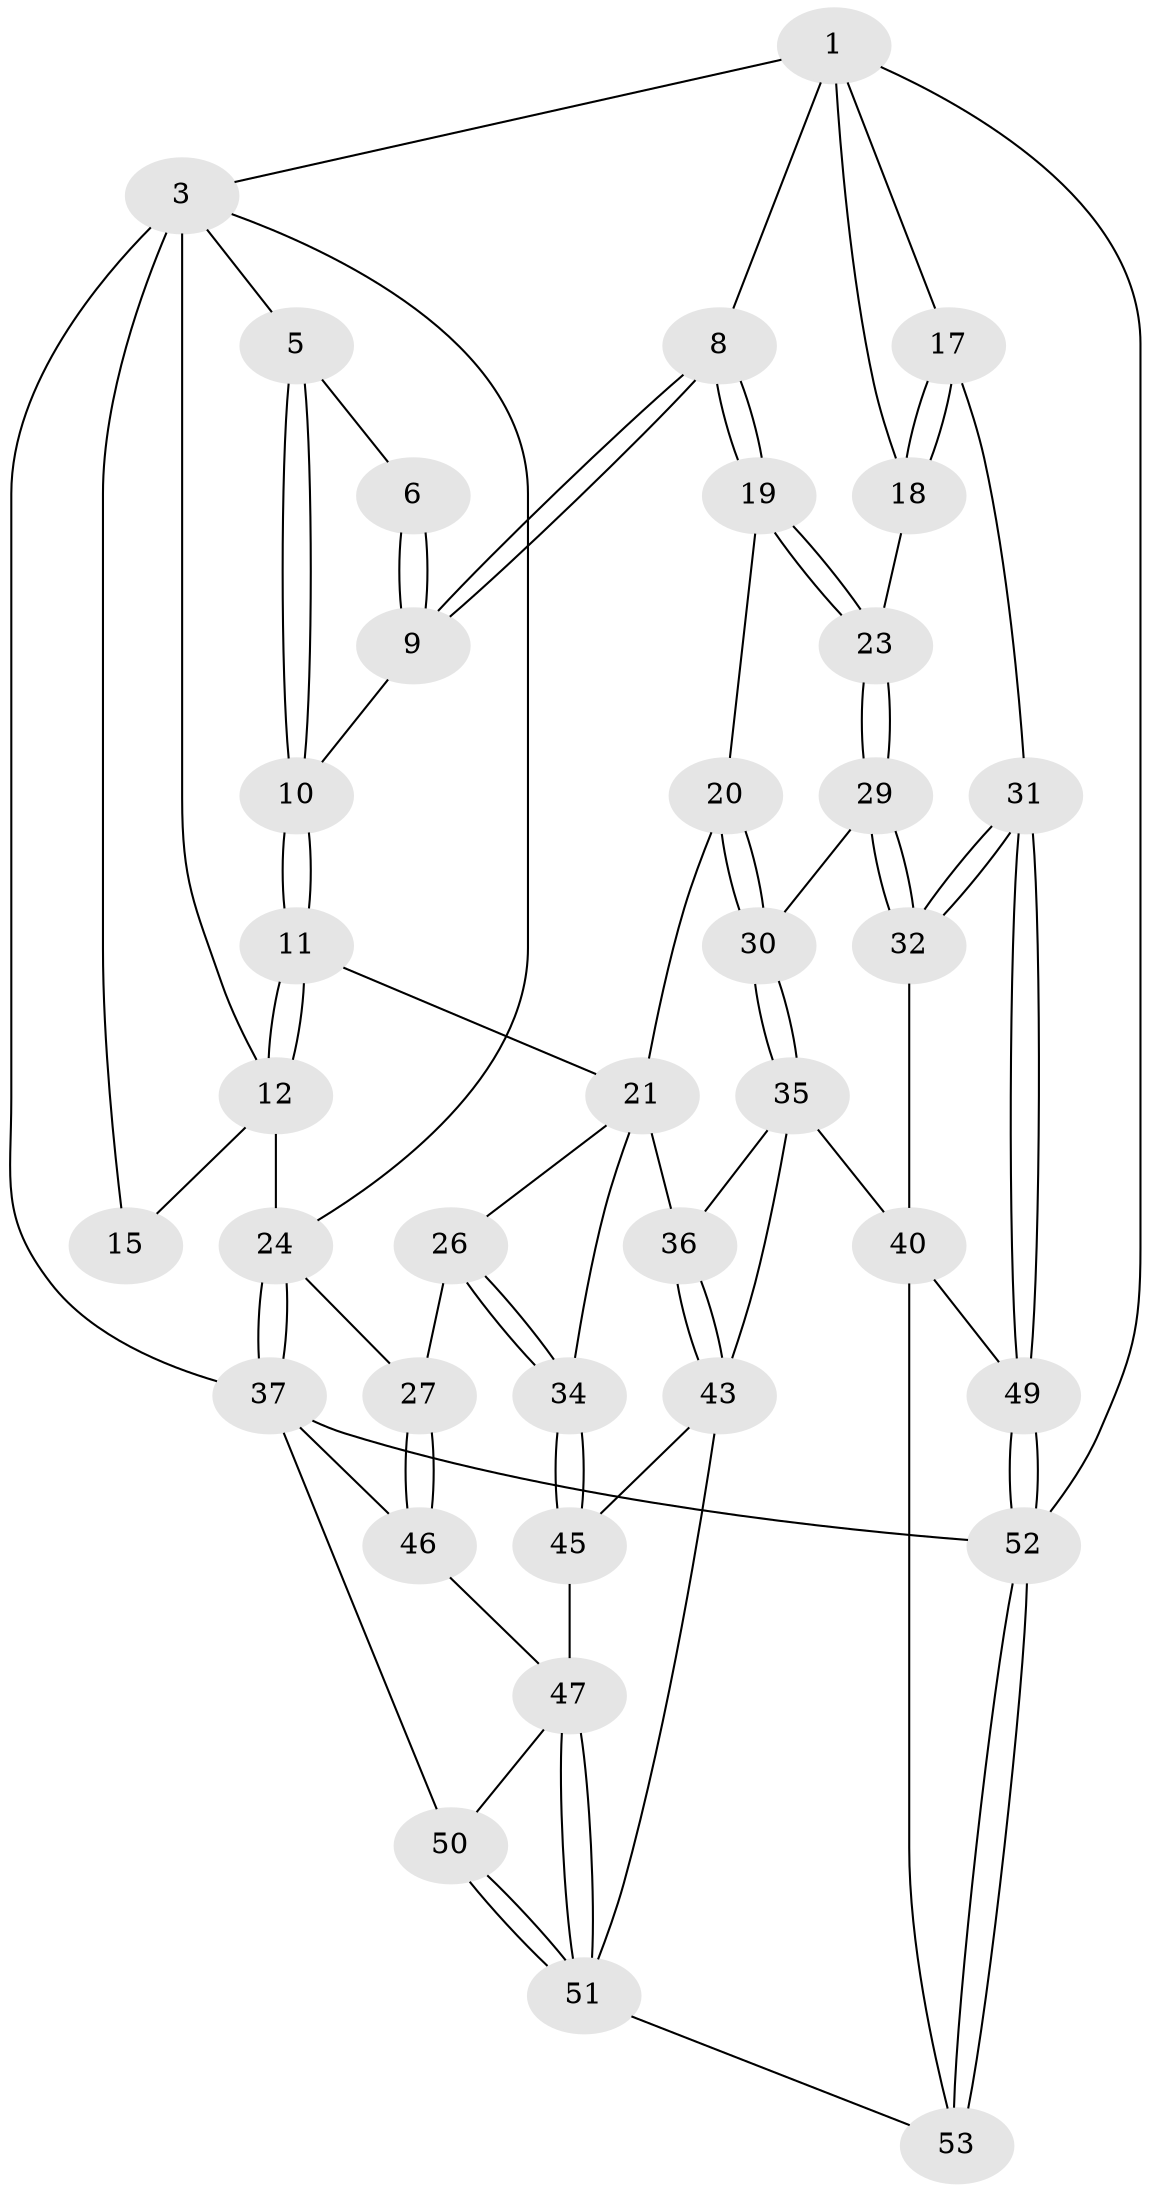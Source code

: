 // original degree distribution, {3: 0.037037037037037035, 6: 0.2222222222222222, 4: 0.25925925925925924, 5: 0.48148148148148145}
// Generated by graph-tools (version 1.1) at 2025/21/03/04/25 18:21:06]
// undirected, 37 vertices, 86 edges
graph export_dot {
graph [start="1"]
  node [color=gray90,style=filled];
  1 [pos="+0.8451455164029491+0",super="+7+2"];
  3 [pos="+0+0",super="+4+14"];
  5 [pos="+0.301954389884868+0"];
  6 [pos="+0.618679608797055+0"];
  8 [pos="+0.6585050573078659+0.26218079318682463"];
  9 [pos="+0.5823674436076638+0.2160206013222889"];
  10 [pos="+0.4096539958523893+0.24015387134681174"];
  11 [pos="+0.3603557131326761+0.3047692119103462"];
  12 [pos="+0.32348690411634934+0.2937050837107862",super="+16"];
  15 [pos="+0.12021500591277062+0.13081844415007143"];
  17 [pos="+1+0.34349581257980577"];
  18 [pos="+1+0.33677192732299865"];
  19 [pos="+0.6592322560494694+0.2652343531454783"];
  20 [pos="+0.6345087569743162+0.36532212451989354"];
  21 [pos="+0.5152766129127258+0.48794270643047527",super="+33+22"];
  23 [pos="+0.8489792419047912+0.4178897974452324"];
  24 [pos="+0+0.3660497653168039",super="+25"];
  26 [pos="+0.21756759514613452+0.5550283049307654"];
  27 [pos="+0.2169772931131019+0.5550620489028212"];
  29 [pos="+0.7583351996935842+0.5586419687800054"];
  30 [pos="+0.7580300766884929+0.558616716784912"];
  31 [pos="+1+0.674942246654318"];
  32 [pos="+0.7664931973494226+0.568591512951342"];
  34 [pos="+0.32170693512722415+0.6506017529982113"];
  35 [pos="+0.6308035398820858+0.5922815717348259",super="+42"];
  36 [pos="+0.5801364556771973+0.5861200285479052"];
  37 [pos="+0+0.5457645989808175",super="+38"];
  40 [pos="+0.795825212540661+0.7700513120075941",super="+41"];
  43 [pos="+0.43636740005089836+0.8946838258483182",super="+44"];
  45 [pos="+0.39856412851075845+0.8693096598067049"];
  46 [pos="+0.05028098544363391+0.7287089748786129"];
  47 [pos="+0.10983645317184554+0.810424469390242",super="+48"];
  49 [pos="+1+0.6881884723679994"];
  50 [pos="+0+1"];
  51 [pos="+0.11047575042621992+1",super="+54"];
  52 [pos="+1+1"];
  53 [pos="+1+1"];
  1 -- 8;
  1 -- 18;
  1 -- 3;
  1 -- 52;
  1 -- 17;
  3 -- 12;
  3 -- 5;
  3 -- 15 [weight=2];
  3 -- 24;
  3 -- 37;
  5 -- 6;
  5 -- 10;
  5 -- 10;
  6 -- 9;
  6 -- 9;
  8 -- 9;
  8 -- 9;
  8 -- 19;
  8 -- 19;
  9 -- 10;
  10 -- 11;
  10 -- 11;
  11 -- 12;
  11 -- 12;
  11 -- 21;
  12 -- 24;
  12 -- 15;
  17 -- 18;
  17 -- 18;
  17 -- 31;
  18 -- 23;
  19 -- 20;
  19 -- 23;
  19 -- 23;
  20 -- 21;
  20 -- 30;
  20 -- 30;
  21 -- 34;
  21 -- 36;
  21 -- 26;
  23 -- 29;
  23 -- 29;
  24 -- 37 [weight=2];
  24 -- 37;
  24 -- 27;
  26 -- 27;
  26 -- 34;
  26 -- 34;
  27 -- 46;
  27 -- 46;
  29 -- 30;
  29 -- 32;
  29 -- 32;
  30 -- 35;
  30 -- 35;
  31 -- 32;
  31 -- 32;
  31 -- 49;
  31 -- 49;
  32 -- 40;
  34 -- 45;
  34 -- 45;
  35 -- 36;
  35 -- 40;
  35 -- 43;
  36 -- 43;
  36 -- 43;
  37 -- 50;
  37 -- 52;
  37 -- 46;
  40 -- 49;
  40 -- 53;
  43 -- 45;
  43 -- 51;
  45 -- 47;
  46 -- 47;
  47 -- 51;
  47 -- 51;
  47 -- 50;
  49 -- 52;
  49 -- 52;
  50 -- 51;
  50 -- 51;
  51 -- 53;
  52 -- 53;
  52 -- 53;
}
